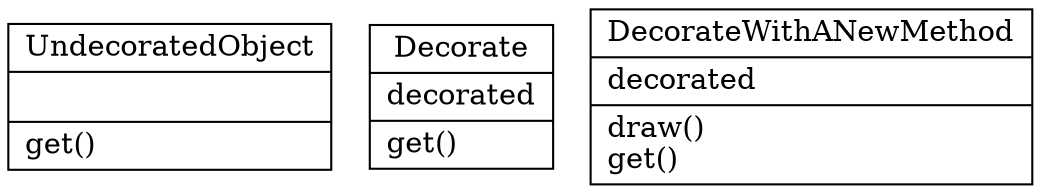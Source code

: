 digraph "classes" {
charset="utf-8"
rankdir=BT
"0" [label="{UndecoratedObject|\l|get()\l}", shape="record"];
"1" [label="{Decorate|decorated\l|get()\l}", shape="record"];
"2" [label="{DecorateWithANewMethod|decorated\l|draw()\lget()\l}", shape="record"];


}
